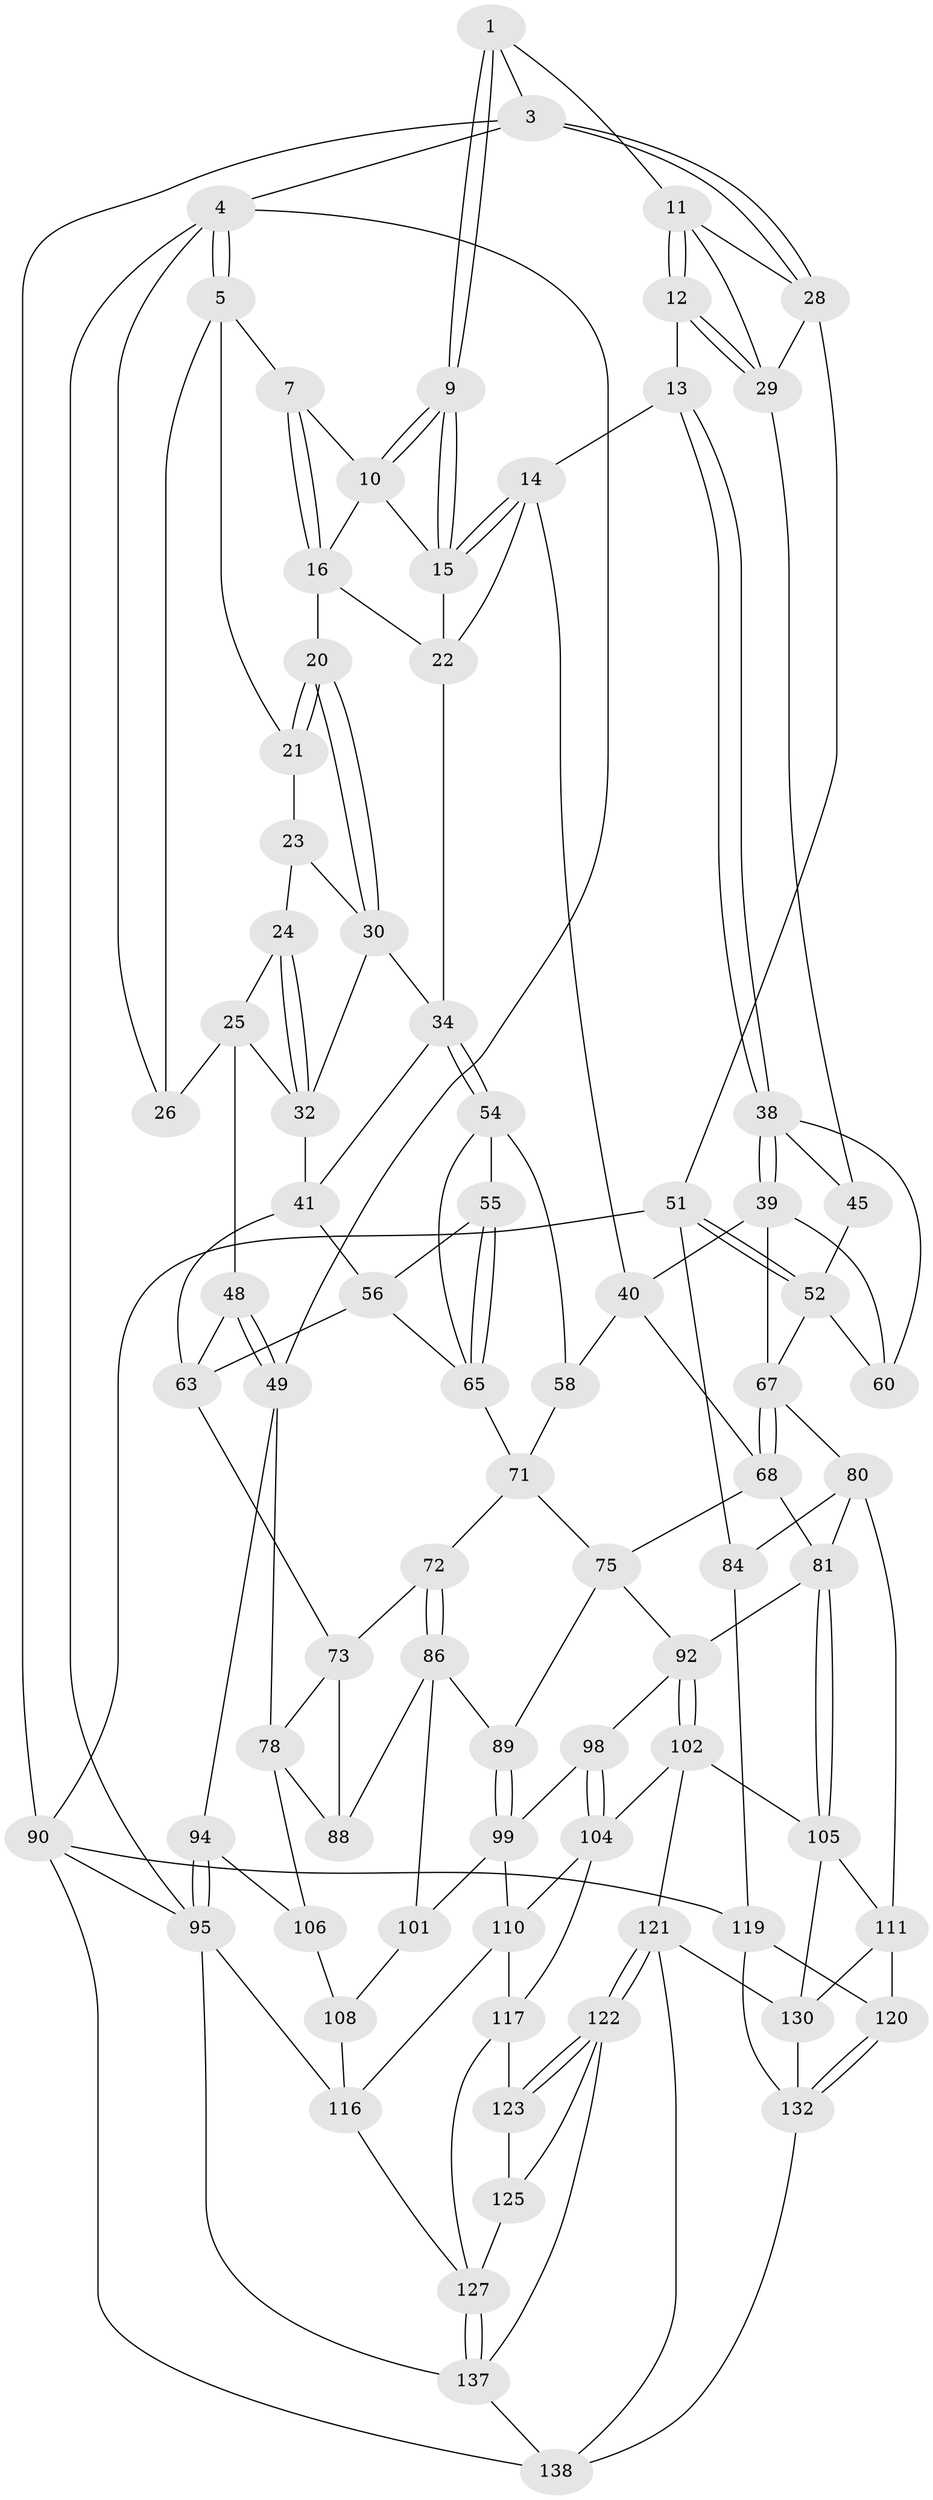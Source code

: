 // original degree distribution, {3: 0.014285714285714285, 4: 0.24285714285714285, 6: 0.22857142857142856, 5: 0.5142857142857142}
// Generated by graph-tools (version 1.1) at 2025/11/02/27/25 16:11:52]
// undirected, 81 vertices, 179 edges
graph export_dot {
graph [start="1"]
  node [color=gray90,style=filled];
  1 [pos="+0.6375947071696219+0",super="+2"];
  3 [pos="+1+0"];
  4 [pos="+0+0",super="+37"];
  5 [pos="+0+0",super="+6"];
  7 [pos="+0.26430035691559023+0",super="+8"];
  9 [pos="+0.6209224985685876+0.09822149514995623"];
  10 [pos="+0.5201490426418205+0.01436725165573173",super="+17"];
  11 [pos="+0.7971272601858993+0.05373610815253807",super="+27"];
  12 [pos="+0.7981591892961424+0.11811278788084101"];
  13 [pos="+0.6431155602964816+0.1436767195279001"];
  14 [pos="+0.6412225769733295+0.14301092181890496",super="+36"];
  15 [pos="+0.6236184880402056+0.11813819435431444",super="+18"];
  16 [pos="+0.41206979368059543+0.07982796259219843",super="+19"];
  20 [pos="+0.30644835769671114+0.13905140320278722"];
  21 [pos="+0.17854463282291286+0"];
  22 [pos="+0.45746425079842823+0.20308271551842988",super="+33"];
  23 [pos="+0.16750463429831336+0.09833204799866956"];
  24 [pos="+0.15947647252404876+0.11913660143203045"];
  25 [pos="+0.10279369878690854+0.21463715069910683",super="+47"];
  26 [pos="+0.07525937981582687+0.1785441005515632"];
  28 [pos="+1+0",super="+50"];
  29 [pos="+0.8322548338890203+0.1581735416371973",super="+44"];
  30 [pos="+0.2991009230497805+0.17471870969439987",super="+31"];
  32 [pos="+0.21916855306225919+0.26402050855655507",super="+43"];
  34 [pos="+0.42849464812015237+0.24369426007434195",super="+35"];
  38 [pos="+0.6597175441802593+0.2700128357340232",super="+46"];
  39 [pos="+0.6373294892411885+0.30351735984016426",super="+61"];
  40 [pos="+0.5537434208172266+0.3289192638212986",super="+57"];
  41 [pos="+0.3377518460340839+0.2877776378827937",super="+42"];
  45 [pos="+0.8396325072537284+0.18251243034299586"];
  48 [pos="+0.033122796384882726+0.3415850204419471"];
  49 [pos="+0+0.4230048912857941",super="+79"];
  51 [pos="+1+0.45213849448061766",super="+83"];
  52 [pos="+0.9216418932546033+0.401940864484353",super="+53"];
  54 [pos="+0.41978122585215183+0.35459868995962723",super="+59"];
  55 [pos="+0.37559648571366416+0.3779872222639687"];
  56 [pos="+0.3512629198281524+0.3241808951593482",super="+62"];
  58 [pos="+0.5064758851706472+0.38482073364559505"];
  60 [pos="+0.7664478248858059+0.3492690740788739"];
  63 [pos="+0.26005506349715724+0.3786823674754975",super="+64"];
  65 [pos="+0.36537526618329097+0.4105742743588678",super="+66"];
  67 [pos="+0.7330436600445693+0.4077134814346807",super="+70"];
  68 [pos="+0.6342436553103611+0.5004271527321092",super="+69"];
  71 [pos="+0.38016911044141105+0.4612230585585755",super="+74"];
  72 [pos="+0.2584240823532796+0.4906199796382455"];
  73 [pos="+0.23402187336821967+0.47696134730072254",super="+77"];
  75 [pos="+0.5953398223730638+0.515133513960057",super="+76"];
  78 [pos="+0+0.509747435132404",super="+97"];
  80 [pos="+0.824958209955453+0.6189167876310412",super="+85"];
  81 [pos="+0.802220264459079+0.622625165158249",super="+82"];
  84 [pos="+1+0.6305504334298525"];
  86 [pos="+0.2816370795052589+0.5471405615924468",super="+87"];
  88 [pos="+0.19281071201676214+0.6094666088876989"];
  89 [pos="+0.43668249488066774+0.5878938474436847"];
  90 [pos="+1+1",super="+91"];
  92 [pos="+0.6215752774484954+0.6645036661284414",super="+93"];
  94 [pos="+0+1"];
  95 [pos="+0+1",super="+96"];
  98 [pos="+0.5112610784513228+0.6722928064269075"];
  99 [pos="+0.4338582940774007+0.6188659802800285",super="+100"];
  101 [pos="+0.25568705373776907+0.6668361439409791"];
  102 [pos="+0.667468517821273+0.7726676480978758",super="+103"];
  104 [pos="+0.5494575311549484+0.7792795269043418",super="+109"];
  105 [pos="+0.6914419286520797+0.7712955125795834",super="+113"];
  106 [pos="+0.08428533699386406+0.6758272478119385",super="+107"];
  108 [pos="+0.23713575052451524+0.6958705761933166",super="+114"];
  110 [pos="+0.38428319401599265+0.6971705946456992",super="+115"];
  111 [pos="+0.8311025517056256+0.8229036419247547",super="+112"];
  116 [pos="+0.21405022765840717+0.7971759067372857",super="+133"];
  117 [pos="+0.3893257242206982+0.7904576421284685",super="+118"];
  119 [pos="+0.9415902549217945+0.8167996853962539",super="+129"];
  120 [pos="+0.84524478670443+0.8280031299078938"];
  121 [pos="+0.5724097863640007+0.8359326521835407",super="+131"];
  122 [pos="+0.548858224429945+0.847203961664181",super="+136"];
  123 [pos="+0.48367057313920947+0.8299950963705776",super="+124"];
  125 [pos="+0.4063790646496286+0.8843055704657066",super="+126"];
  127 [pos="+0.35376227308314834+1",super="+128"];
  130 [pos="+0.6673759446062427+0.9389755853793315",super="+135"];
  132 [pos="+0.9094158727732016+0.9256808078773663",super="+134"];
  137 [pos="+0.3862552996207258+1",super="+139"];
  138 [pos="+0.6124070590118864+1",super="+140"];
  1 -- 9;
  1 -- 9;
  1 -- 3;
  1 -- 11;
  3 -- 4;
  3 -- 28;
  3 -- 28;
  3 -- 90;
  4 -- 5;
  4 -- 5;
  4 -- 95;
  4 -- 49;
  4 -- 26;
  5 -- 26;
  5 -- 21;
  5 -- 7;
  7 -- 16;
  7 -- 16;
  7 -- 10;
  9 -- 10;
  9 -- 10;
  9 -- 15;
  9 -- 15;
  10 -- 16;
  10 -- 15;
  11 -- 12;
  11 -- 12;
  11 -- 28;
  11 -- 29;
  12 -- 13;
  12 -- 29;
  12 -- 29;
  13 -- 14;
  13 -- 38;
  13 -- 38;
  14 -- 15;
  14 -- 15;
  14 -- 40;
  14 -- 22;
  15 -- 22;
  16 -- 20;
  16 -- 22;
  20 -- 21;
  20 -- 21;
  20 -- 30;
  20 -- 30;
  21 -- 23;
  22 -- 34;
  23 -- 24;
  23 -- 30;
  24 -- 25;
  24 -- 32;
  24 -- 32;
  25 -- 26;
  25 -- 32;
  25 -- 48;
  28 -- 51;
  28 -- 29;
  29 -- 45;
  30 -- 32;
  30 -- 34;
  32 -- 41;
  34 -- 54;
  34 -- 54;
  34 -- 41;
  38 -- 39;
  38 -- 39;
  38 -- 60;
  38 -- 45;
  39 -- 40;
  39 -- 67;
  39 -- 60;
  40 -- 58;
  40 -- 68;
  41 -- 56;
  41 -- 63;
  45 -- 52;
  48 -- 49;
  48 -- 49;
  48 -- 63;
  49 -- 78;
  49 -- 94;
  51 -- 52;
  51 -- 52;
  51 -- 84;
  51 -- 90;
  52 -- 67;
  52 -- 60;
  54 -- 55;
  54 -- 58;
  54 -- 65;
  55 -- 56;
  55 -- 65;
  55 -- 65;
  56 -- 65;
  56 -- 63;
  58 -- 71;
  63 -- 73;
  65 -- 71;
  67 -- 68;
  67 -- 68;
  67 -- 80;
  68 -- 81;
  68 -- 75;
  71 -- 72;
  71 -- 75;
  72 -- 73;
  72 -- 86;
  72 -- 86;
  73 -- 88;
  73 -- 78;
  75 -- 89;
  75 -- 92;
  78 -- 88;
  78 -- 106;
  80 -- 81;
  80 -- 84;
  80 -- 111;
  81 -- 105;
  81 -- 105;
  81 -- 92;
  84 -- 119;
  86 -- 89;
  86 -- 88;
  86 -- 101;
  89 -- 99;
  89 -- 99;
  90 -- 95;
  90 -- 138;
  90 -- 119;
  92 -- 102;
  92 -- 102;
  92 -- 98;
  94 -- 95;
  94 -- 95;
  94 -- 106;
  95 -- 137;
  95 -- 116;
  98 -- 99;
  98 -- 104;
  98 -- 104;
  99 -- 101;
  99 -- 110;
  101 -- 108;
  102 -- 105;
  102 -- 104;
  102 -- 121;
  104 -- 117;
  104 -- 110;
  105 -- 130;
  105 -- 111;
  106 -- 108 [weight=2];
  108 -- 116;
  110 -- 116;
  110 -- 117;
  111 -- 120;
  111 -- 130;
  116 -- 127;
  117 -- 123;
  117 -- 127;
  119 -- 120;
  119 -- 132;
  120 -- 132;
  120 -- 132;
  121 -- 122;
  121 -- 122;
  121 -- 130;
  121 -- 138;
  122 -- 123;
  122 -- 123;
  122 -- 137;
  122 -- 125;
  123 -- 125 [weight=2];
  125 -- 127;
  127 -- 137;
  127 -- 137;
  130 -- 132;
  132 -- 138;
  137 -- 138;
}

